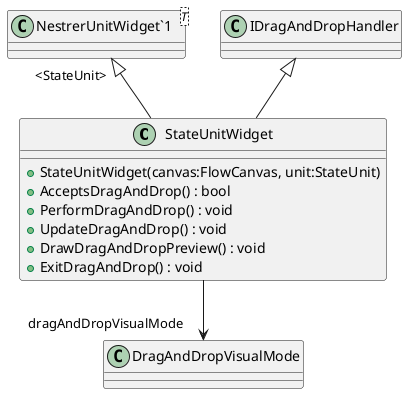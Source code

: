 @startuml
class StateUnitWidget {
    + StateUnitWidget(canvas:FlowCanvas, unit:StateUnit)
    + AcceptsDragAndDrop() : bool
    + PerformDragAndDrop() : void
    + UpdateDragAndDrop() : void
    + DrawDragAndDropPreview() : void
    + ExitDragAndDrop() : void
}
class "NestrerUnitWidget`1"<T> {
}
"NestrerUnitWidget`1" "<StateUnit>" <|-- StateUnitWidget
IDragAndDropHandler <|-- StateUnitWidget
StateUnitWidget --> "dragAndDropVisualMode" DragAndDropVisualMode
@enduml
